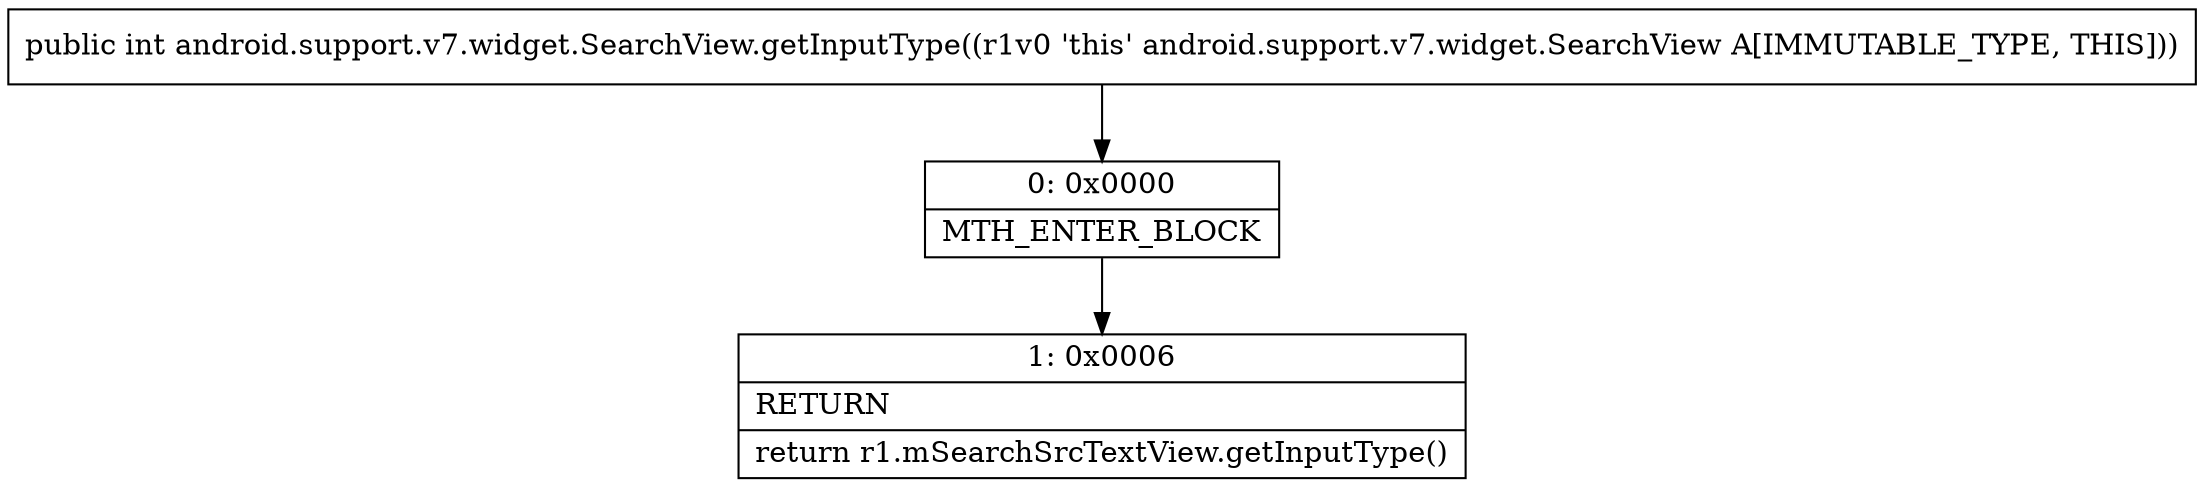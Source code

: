 digraph "CFG forandroid.support.v7.widget.SearchView.getInputType()I" {
Node_0 [shape=record,label="{0\:\ 0x0000|MTH_ENTER_BLOCK\l}"];
Node_1 [shape=record,label="{1\:\ 0x0006|RETURN\l|return r1.mSearchSrcTextView.getInputType()\l}"];
MethodNode[shape=record,label="{public int android.support.v7.widget.SearchView.getInputType((r1v0 'this' android.support.v7.widget.SearchView A[IMMUTABLE_TYPE, THIS])) }"];
MethodNode -> Node_0;
Node_0 -> Node_1;
}

